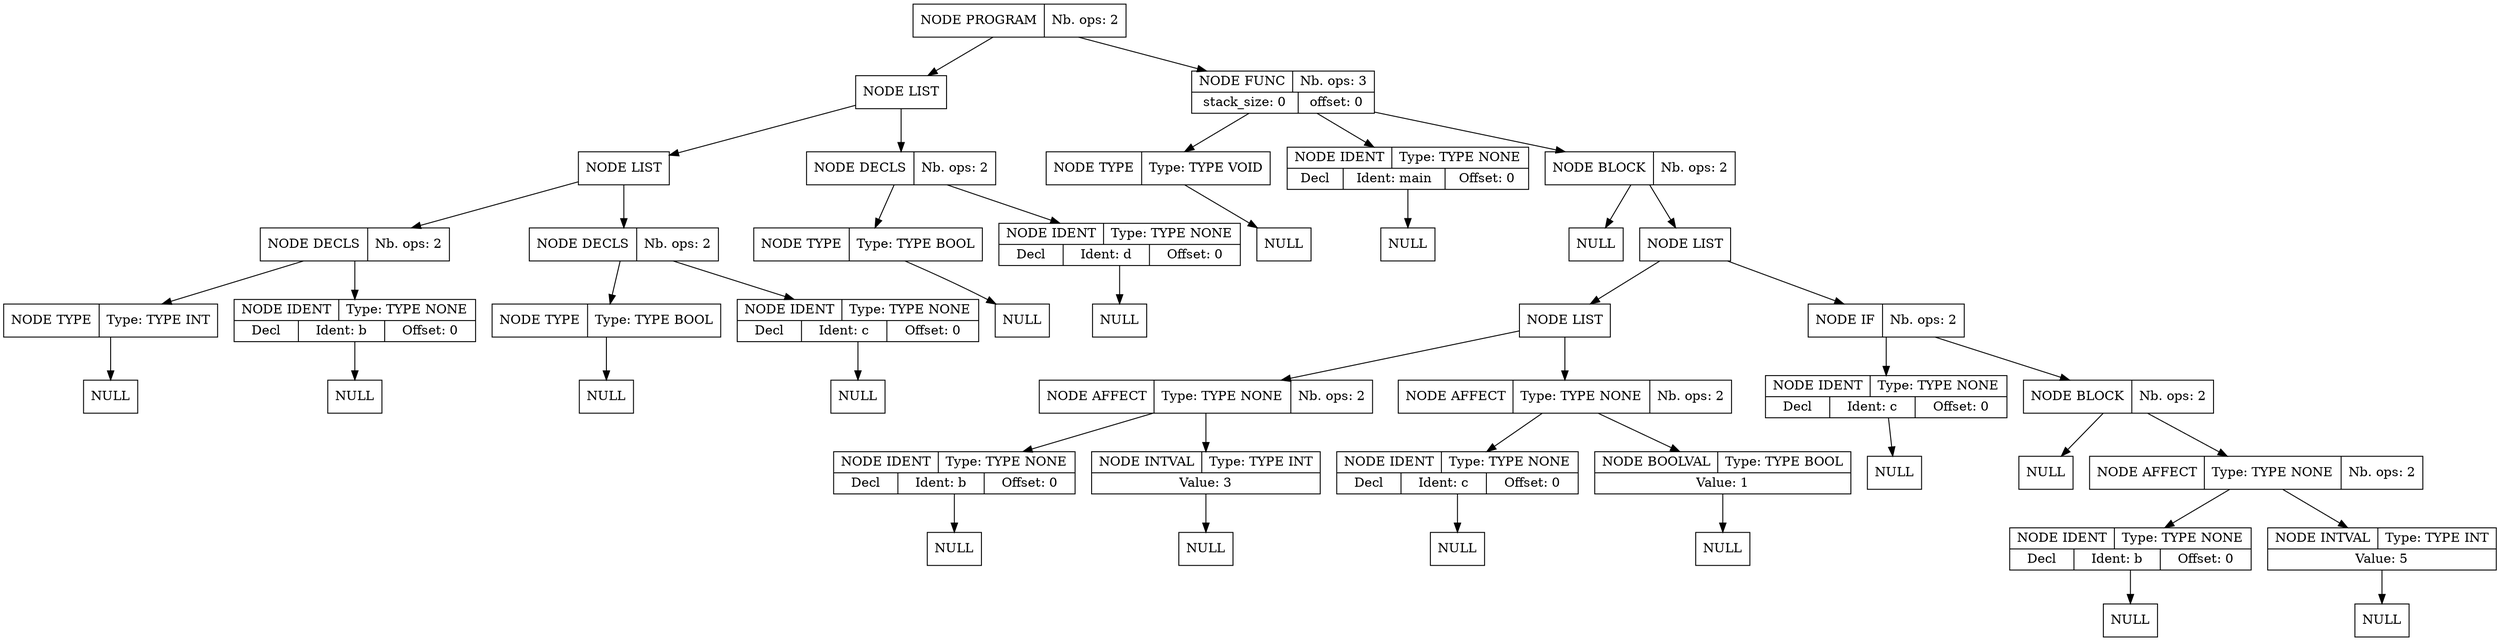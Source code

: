 digraph global_vars {
    N1 [shape=record, label="{{NODE PROGRAM|Nb. ops: 2}}"];
    N2 [shape=record, label="{{NODE LIST}}"];
    N3 [shape=record, label="{{NODE LIST}}"];
    N4 [shape=record, label="{{NODE DECLS|Nb. ops: 2}}"];
    N5 [shape=record, label="{{NODE TYPE|Type: TYPE INT}}"];
    N6 [shape=record, label="{{NULL}}"];
    edge[tailclip=true];
    N5 -> N6
    edge[tailclip=true];
    N4 -> N5
    N7 [shape=record, label="{{NODE IDENT|Type: TYPE NONE}|{<decl>Decl      |Ident: b|Offset: 0}}"];
    N8 [shape=record, label="{{NULL}}"];
    edge[tailclip=true];
    N7 -> N8
    edge[tailclip=true];
    N4 -> N7
    edge[tailclip=true];
    N3 -> N4
    N9 [shape=record, label="{{NODE DECLS|Nb. ops: 2}}"];
    N10 [shape=record, label="{{NODE TYPE|Type: TYPE BOOL}}"];
    N11 [shape=record, label="{{NULL}}"];
    edge[tailclip=true];
    N10 -> N11
    edge[tailclip=true];
    N9 -> N10
    N12 [shape=record, label="{{NODE IDENT|Type: TYPE NONE}|{<decl>Decl      |Ident: c|Offset: 0}}"];
    N13 [shape=record, label="{{NULL}}"];
    edge[tailclip=true];
    N12 -> N13
    edge[tailclip=true];
    N9 -> N12
    edge[tailclip=true];
    N3 -> N9
    edge[tailclip=true];
    N2 -> N3
    N14 [shape=record, label="{{NODE DECLS|Nb. ops: 2}}"];
    N15 [shape=record, label="{{NODE TYPE|Type: TYPE BOOL}}"];
    N16 [shape=record, label="{{NULL}}"];
    edge[tailclip=true];
    N15 -> N16
    edge[tailclip=true];
    N14 -> N15
    N17 [shape=record, label="{{NODE IDENT|Type: TYPE NONE}|{<decl>Decl      |Ident: d|Offset: 0}}"];
    N18 [shape=record, label="{{NULL}}"];
    edge[tailclip=true];
    N17 -> N18
    edge[tailclip=true];
    N14 -> N17
    edge[tailclip=true];
    N2 -> N14
    edge[tailclip=true];
    N1 -> N2
    N19 [shape=record, label="{{NODE FUNC|Nb. ops: 3}|{stack_size: 0|offset: 0}}"];
    N20 [shape=record, label="{{NODE TYPE|Type: TYPE VOID}}"];
    N21 [shape=record, label="{{NULL}}"];
    edge[tailclip=true];
    N20 -> N21
    edge[tailclip=true];
    N19 -> N20
    N22 [shape=record, label="{{NODE IDENT|Type: TYPE NONE}|{<decl>Decl      |Ident: main|Offset: 0}}"];
    N23 [shape=record, label="{{NULL}}"];
    edge[tailclip=true];
    N22 -> N23
    edge[tailclip=true];
    N19 -> N22
    N24 [shape=record, label="{{NODE BLOCK|Nb. ops: 2}}"];
    N25 [shape=record, label="{{NULL}}"];
    edge[tailclip=true];
    N24 -> N25
    N26 [shape=record, label="{{NODE LIST}}"];
    N27 [shape=record, label="{{NODE LIST}}"];
    N28 [shape=record, label="{{NODE AFFECT|Type: TYPE NONE|Nb. ops: 2}}"];
    N29 [shape=record, label="{{NODE IDENT|Type: TYPE NONE}|{<decl>Decl      |Ident: b|Offset: 0}}"];
    N30 [shape=record, label="{{NULL}}"];
    edge[tailclip=true];
    N29 -> N30
    edge[tailclip=true];
    N28 -> N29
    N31 [shape=record, label="{{NODE INTVAL|Type: TYPE INT}|{Value: 3}}"];
    N32 [shape=record, label="{{NULL}}"];
    edge[tailclip=true];
    N31 -> N32
    edge[tailclip=true];
    N28 -> N31
    edge[tailclip=true];
    N27 -> N28
    N33 [shape=record, label="{{NODE AFFECT|Type: TYPE NONE|Nb. ops: 2}}"];
    N34 [shape=record, label="{{NODE IDENT|Type: TYPE NONE}|{<decl>Decl      |Ident: c|Offset: 0}}"];
    N35 [shape=record, label="{{NULL}}"];
    edge[tailclip=true];
    N34 -> N35
    edge[tailclip=true];
    N33 -> N34
    N36 [shape=record, label="{{NODE BOOLVAL|Type: TYPE BOOL}|{Value: 1}}"];
    N37 [shape=record, label="{{NULL}}"];
    edge[tailclip=true];
    N36 -> N37
    edge[tailclip=true];
    N33 -> N36
    edge[tailclip=true];
    N27 -> N33
    edge[tailclip=true];
    N26 -> N27
    N38 [shape=record, label="{{NODE IF|Nb. ops: 2}}"];
    N39 [shape=record, label="{{NODE IDENT|Type: TYPE NONE}|{<decl>Decl      |Ident: c|Offset: 0}}"];
    N40 [shape=record, label="{{NULL}}"];
    edge[tailclip=true];
    N39 -> N40
    edge[tailclip=true];
    N38 -> N39
    N41 [shape=record, label="{{NODE BLOCK|Nb. ops: 2}}"];
    N42 [shape=record, label="{{NULL}}"];
    edge[tailclip=true];
    N41 -> N42
    N43 [shape=record, label="{{NODE AFFECT|Type: TYPE NONE|Nb. ops: 2}}"];
    N44 [shape=record, label="{{NODE IDENT|Type: TYPE NONE}|{<decl>Decl      |Ident: b|Offset: 0}}"];
    N45 [shape=record, label="{{NULL}}"];
    edge[tailclip=true];
    N44 -> N45
    edge[tailclip=true];
    N43 -> N44
    N46 [shape=record, label="{{NODE INTVAL|Type: TYPE INT}|{Value: 5}}"];
    N47 [shape=record, label="{{NULL}}"];
    edge[tailclip=true];
    N46 -> N47
    edge[tailclip=true];
    N43 -> N46
    edge[tailclip=true];
    N41 -> N43
    edge[tailclip=true];
    N38 -> N41
    edge[tailclip=true];
    N26 -> N38
    edge[tailclip=true];
    N24 -> N26
    edge[tailclip=true];
    N19 -> N24
    edge[tailclip=true];
    N1 -> N19
}